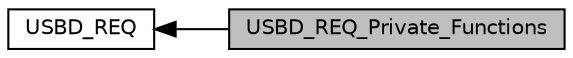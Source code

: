 digraph "USBD_REQ_Private_Functions"
{
  edge [fontname="Helvetica",fontsize="10",labelfontname="Helvetica",labelfontsize="10"];
  node [fontname="Helvetica",fontsize="10",shape=record];
  rankdir=LR;
  Node0 [label="USBD_REQ_Private_Functions",height=0.2,width=0.4,color="black", fillcolor="grey75", style="filled", fontcolor="black"];
  Node1 [label="USBD_REQ",height=0.2,width=0.4,color="black", fillcolor="white", style="filled",URL="$group___u_s_b_d___r_e_q.html",tooltip="header file for the usbd_req.c file "];
  Node1->Node0 [shape=plaintext, dir="back", style="solid"];
}
